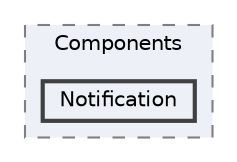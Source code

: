 digraph "Bloberts/Scripts/UI/Components/Notification"
{
 // LATEX_PDF_SIZE
  bgcolor="transparent";
  edge [fontname=Helvetica,fontsize=10,labelfontname=Helvetica,labelfontsize=10];
  node [fontname=Helvetica,fontsize=10,shape=box,height=0.2,width=0.4];
  compound=true
  subgraph clusterdir_87cc03029c4ec6f21ab385a6bf609d9d {
    graph [ bgcolor="#edf0f7", pencolor="grey50", label="Components", fontname=Helvetica,fontsize=10 style="filled,dashed", URL="dir_87cc03029c4ec6f21ab385a6bf609d9d.html",tooltip=""]
  dir_f5407751428afc75c75e816c73da3f97 [label="Notification", fillcolor="#edf0f7", color="grey25", style="filled,bold", URL="dir_f5407751428afc75c75e816c73da3f97.html",tooltip=""];
  }
}

